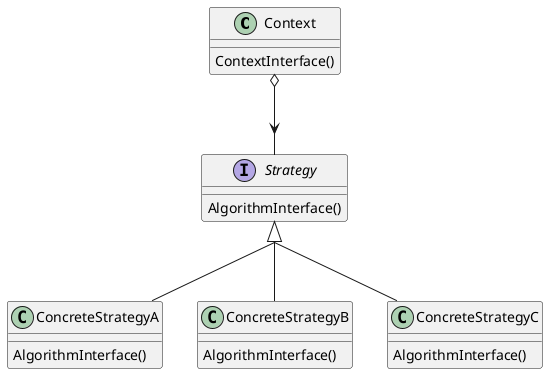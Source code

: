 @startuml
skinparam groupInheritance 2

class Context {
	ContextInterface()
}

interface Strategy {
	AlgorithmInterface()
}

class ConcreteStrategyA {
	AlgorithmInterface()
}

class ConcreteStrategyB {
	AlgorithmInterface()
}

class ConcreteStrategyC {
	AlgorithmInterface()
}

Strategy <|-- ConcreteStrategyA
Strategy <|-- ConcreteStrategyB
Strategy <|-- ConcreteStrategyC
Context o--> Strategy

@enduml
